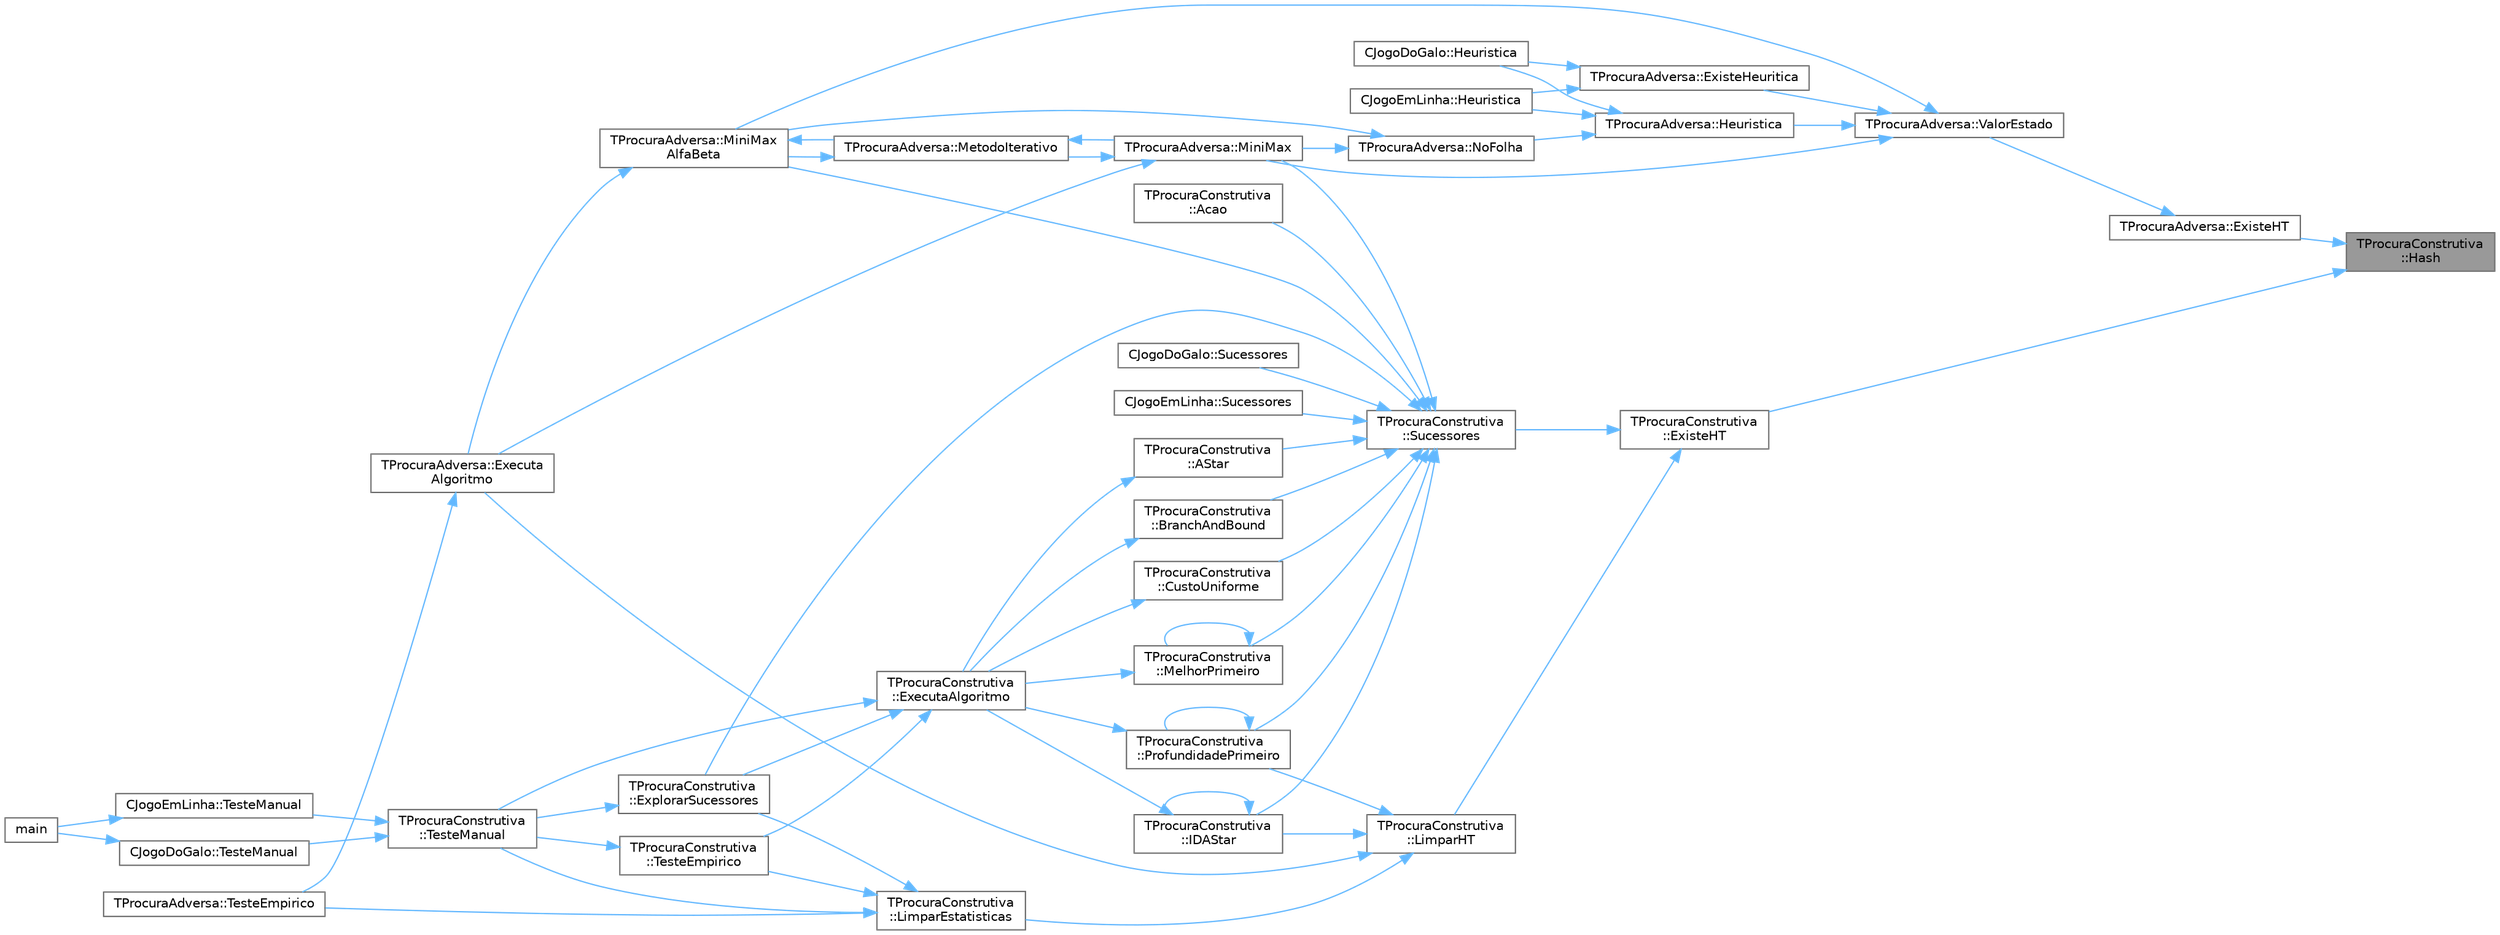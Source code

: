 digraph "TProcuraConstrutiva::Hash"
{
 // LATEX_PDF_SIZE
  bgcolor="transparent";
  edge [fontname=Helvetica,fontsize=10,labelfontname=Helvetica,labelfontsize=10];
  node [fontname=Helvetica,fontsize=10,shape=box,height=0.2,width=0.4];
  rankdir="RL";
  Node1 [id="Node000001",label="TProcuraConstrutiva\l::Hash",height=0.2,width=0.4,color="gray40", fillcolor="grey60", style="filled", fontcolor="black",tooltip=" "];
  Node1 -> Node2 [id="edge62_Node000001_Node000002",dir="back",color="steelblue1",style="solid",tooltip=" "];
  Node2 [id="Node000002",label="TProcuraAdversa::ExisteHT",height=0.2,width=0.4,color="grey40", fillcolor="white", style="filled",URL="$classTProcuraAdversa.html#ad01434aae577cafdb636f82ba2815215",tooltip=" "];
  Node2 -> Node3 [id="edge63_Node000002_Node000003",dir="back",color="steelblue1",style="solid",tooltip=" "];
  Node3 [id="Node000003",label="TProcuraAdversa::ValorEstado",height=0.2,width=0.4,color="grey40", fillcolor="white", style="filled",URL="$classTProcuraAdversa.html#a9c95c246b28345f0d515a9083ffd646d",tooltip="ler ou gravar o melhor valor conhecido"];
  Node3 -> Node4 [id="edge64_Node000003_Node000004",dir="back",color="steelblue1",style="solid",tooltip=" "];
  Node4 [id="Node000004",label="TProcuraAdversa::ExisteHeuritica",height=0.2,width=0.4,color="grey40", fillcolor="white", style="filled",URL="$classTProcuraAdversa.html#aab0860dd7b025e71049e204adb25df25",tooltip=" "];
  Node4 -> Node5 [id="edge65_Node000004_Node000005",dir="back",color="steelblue1",style="solid",tooltip=" "];
  Node5 [id="Node000005",label="CJogoDoGalo::Heuristica",height=0.2,width=0.4,color="grey40", fillcolor="white", style="filled",URL="$classCJogoDoGalo.html#a3563839d5ffc94973acee1a1783e3527",tooltip="Função para calcular quanto falta para o final, o valor da heurística."];
  Node4 -> Node6 [id="edge66_Node000004_Node000006",dir="back",color="steelblue1",style="solid",tooltip=" "];
  Node6 [id="Node000006",label="CJogoEmLinha::Heuristica",height=0.2,width=0.4,color="grey40", fillcolor="white", style="filled",URL="$classCJogoEmLinha.html#afe8d4a92e1840c1436c295c5a13760db",tooltip="Função para calcular quanto falta para o final, o valor da heurística."];
  Node3 -> Node7 [id="edge67_Node000003_Node000007",dir="back",color="steelblue1",style="solid",tooltip=" "];
  Node7 [id="Node000007",label="TProcuraAdversa::Heuristica",height=0.2,width=0.4,color="grey40", fillcolor="white", style="filled",URL="$classTProcuraAdversa.html#a75e148ba0a922339333940828366aed6",tooltip="chamar após calcular a heurística (grava o valor, dependendo da parametrização)"];
  Node7 -> Node5 [id="edge68_Node000007_Node000005",dir="back",color="steelblue1",style="solid",tooltip=" "];
  Node7 -> Node6 [id="edge69_Node000007_Node000006",dir="back",color="steelblue1",style="solid",tooltip=" "];
  Node7 -> Node8 [id="edge70_Node000007_Node000008",dir="back",color="steelblue1",style="solid",tooltip=" "];
  Node8 [id="Node000008",label="TProcuraAdversa::NoFolha",height=0.2,width=0.4,color="grey40", fillcolor="white", style="filled",URL="$classTProcuraAdversa.html#a01ed7d4718647eb52723ecffaf68aa4b",tooltip="fim da procura, por corte de nível (ou não haver sucessores), retornar heurística"];
  Node8 -> Node9 [id="edge71_Node000008_Node000009",dir="back",color="steelblue1",style="solid",tooltip=" "];
  Node9 [id="Node000009",label="TProcuraAdversa::MiniMax",height=0.2,width=0.4,color="grey40", fillcolor="white", style="filled",URL="$classTProcuraAdversa.html#a4d8542bcb03f17da8aa3038384104f24",tooltip="retorna o valor do estado actual, apos procura de profundidade nivel"];
  Node9 -> Node10 [id="edge72_Node000009_Node000010",dir="back",color="steelblue1",style="solid",tooltip=" "];
  Node10 [id="Node000010",label="TProcuraAdversa::Executa\lAlgoritmo",height=0.2,width=0.4,color="grey40", fillcolor="white", style="filled",URL="$classTProcuraAdversa.html#aff6f48defaa10c14d160ac3990fd029b",tooltip="Executa o algoritmo com os parametros atuais."];
  Node10 -> Node11 [id="edge73_Node000010_Node000011",dir="back",color="steelblue1",style="solid",tooltip=" "];
  Node11 [id="Node000011",label="TProcuraAdversa::TesteEmpirico",height=0.2,width=0.4,color="grey40", fillcolor="white", style="filled",URL="$classTProcuraAdversa.html#ae849ba1f915dc5e0875faa281ba4bdbb",tooltip="Executa testes empíricos, em todas as configurações guardadas, nas instâncias selecionadas."];
  Node9 -> Node12 [id="edge74_Node000009_Node000012",dir="back",color="steelblue1",style="solid",tooltip=" "];
  Node12 [id="Node000012",label="TProcuraAdversa::MetodoIterativo",height=0.2,width=0.4,color="grey40", fillcolor="white", style="filled",URL="$classTProcuraAdversa.html#a7c4153974c32753901326271fee90197",tooltip="iteração, aumentando o nível progressivamente"];
  Node12 -> Node9 [id="edge75_Node000012_Node000009",dir="back",color="steelblue1",style="solid",tooltip=" "];
  Node12 -> Node13 [id="edge76_Node000012_Node000013",dir="back",color="steelblue1",style="solid",tooltip=" "];
  Node13 [id="Node000013",label="TProcuraAdversa::MiniMax\lAlfaBeta",height=0.2,width=0.4,color="grey40", fillcolor="white", style="filled",URL="$classTProcuraAdversa.html#adb3f857b1c8b3ee26682e335dc6ed601",tooltip="retorna o valor do estado actual, apos procura de profundidade nivel. Idêntico a MiniMax"];
  Node13 -> Node10 [id="edge77_Node000013_Node000010",dir="back",color="steelblue1",style="solid",tooltip=" "];
  Node13 -> Node12 [id="edge78_Node000013_Node000012",dir="back",color="steelblue1",style="solid",tooltip=" "];
  Node8 -> Node13 [id="edge79_Node000008_Node000013",dir="back",color="steelblue1",style="solid",tooltip=" "];
  Node3 -> Node9 [id="edge80_Node000003_Node000009",dir="back",color="steelblue1",style="solid",tooltip=" "];
  Node3 -> Node13 [id="edge81_Node000003_Node000013",dir="back",color="steelblue1",style="solid",tooltip=" "];
  Node1 -> Node14 [id="edge82_Node000001_Node000014",dir="back",color="steelblue1",style="solid",tooltip=" "];
  Node14 [id="Node000014",label="TProcuraConstrutiva\l::ExisteHT",height=0.2,width=0.4,color="grey40", fillcolor="white", style="filled",URL="$classTProcuraConstrutiva.html#ad7857beab462b4b09a37e70cc9c787ac",tooltip=" "];
  Node14 -> Node15 [id="edge83_Node000014_Node000015",dir="back",color="steelblue1",style="solid",tooltip=" "];
  Node15 [id="Node000015",label="TProcuraConstrutiva\l::LimparHT",height=0.2,width=0.4,color="grey40", fillcolor="white", style="filled",URL="$classTProcuraConstrutiva.html#a8b500987c88352d27a68200454cc3c8c",tooltip=" "];
  Node15 -> Node10 [id="edge84_Node000015_Node000010",dir="back",color="steelblue1",style="solid",tooltip=" "];
  Node15 -> Node16 [id="edge85_Node000015_Node000016",dir="back",color="steelblue1",style="solid",tooltip=" "];
  Node16 [id="Node000016",label="TProcuraConstrutiva\l::IDAStar",height=0.2,width=0.4,color="grey40", fillcolor="white", style="filled",URL="$group__ProcurasInformadas.html#gae77f9608e7988052377d7025bee7c4e8",tooltip="Executa a procura IDA*, algoritmo informado."];
  Node16 -> Node17 [id="edge86_Node000016_Node000017",dir="back",color="steelblue1",style="solid",tooltip=" "];
  Node17 [id="Node000017",label="TProcuraConstrutiva\l::ExecutaAlgoritmo",height=0.2,width=0.4,color="grey40", fillcolor="white", style="filled",URL="$group__RedefinicaoOpcional.html#gae52871eb18c8ae656a2174acf43b3bb3",tooltip="Executa o algoritmo com os parametros atuais."];
  Node17 -> Node18 [id="edge87_Node000017_Node000018",dir="back",color="steelblue1",style="solid",tooltip=" "];
  Node18 [id="Node000018",label="TProcuraConstrutiva\l::ExplorarSucessores",height=0.2,width=0.4,color="grey40", fillcolor="white", style="filled",URL="$classTProcuraConstrutiva.html#ab5639efca5e48b564a8bdd9ec23a8955",tooltip=" "];
  Node18 -> Node19 [id="edge88_Node000018_Node000019",dir="back",color="steelblue1",style="solid",tooltip=" "];
  Node19 [id="Node000019",label="TProcuraConstrutiva\l::TesteManual",height=0.2,width=0.4,color="grey40", fillcolor="white", style="filled",URL="$group__RedefinicaoMandatoria.html#ga843a501e25cbaff7eb51d8d29995be3a",tooltip="Inicializa a interação com o utilizador."];
  Node19 -> Node20 [id="edge89_Node000019_Node000020",dir="back",color="steelblue1",style="solid",tooltip=" "];
  Node20 [id="Node000020",label="CJogoDoGalo::TesteManual",height=0.2,width=0.4,color="grey40", fillcolor="white", style="filled",URL="$classCJogoDoGalo.html#a113984a3801a93ebce61e0a700a413ab",tooltip="Inicializa a interação com o utilizador."];
  Node20 -> Node21 [id="edge90_Node000020_Node000021",dir="back",color="steelblue1",style="solid",tooltip=" "];
  Node21 [id="Node000021",label="main",height=0.2,width=0.4,color="grey40", fillcolor="white", style="filled",URL="$teste_8cpp.html#a0ddf1224851353fc92bfbff6f499fa97",tooltip=" "];
  Node19 -> Node22 [id="edge91_Node000019_Node000022",dir="back",color="steelblue1",style="solid",tooltip=" "];
  Node22 [id="Node000022",label="CJogoEmLinha::TesteManual",height=0.2,width=0.4,color="grey40", fillcolor="white", style="filled",URL="$classCJogoEmLinha.html#ad289e94136b44c9e3e942acf64ff0449",tooltip="Inicializa a interação com o utilizador."];
  Node22 -> Node21 [id="edge92_Node000022_Node000021",dir="back",color="steelblue1",style="solid",tooltip=" "];
  Node17 -> Node23 [id="edge93_Node000017_Node000023",dir="back",color="steelblue1",style="solid",tooltip=" "];
  Node23 [id="Node000023",label="TProcuraConstrutiva\l::TesteEmpirico",height=0.2,width=0.4,color="grey40", fillcolor="white", style="filled",URL="$group__RedefinicaoOpcional.html#gab2fca28035f165ce7c1d40acbfc8c971",tooltip="Executa testes empíricos, em todas as configurações guardadas, nas instâncias selecionadas."];
  Node23 -> Node19 [id="edge94_Node000023_Node000019",dir="back",color="steelblue1",style="solid",tooltip=" "];
  Node17 -> Node19 [id="edge95_Node000017_Node000019",dir="back",color="steelblue1",style="solid",tooltip=" "];
  Node16 -> Node16 [id="edge96_Node000016_Node000016",dir="back",color="steelblue1",style="solid",tooltip=" "];
  Node15 -> Node24 [id="edge97_Node000015_Node000024",dir="back",color="steelblue1",style="solid",tooltip=" "];
  Node24 [id="Node000024",label="TProcuraConstrutiva\l::LimparEstatisticas",height=0.2,width=0.4,color="grey40", fillcolor="white", style="filled",URL="$classTProcuraConstrutiva.html#ae254bbde1b2e36391d575fc2836fea7f",tooltip=" "];
  Node24 -> Node18 [id="edge98_Node000024_Node000018",dir="back",color="steelblue1",style="solid",tooltip=" "];
  Node24 -> Node11 [id="edge99_Node000024_Node000011",dir="back",color="steelblue1",style="solid",tooltip=" "];
  Node24 -> Node23 [id="edge100_Node000024_Node000023",dir="back",color="steelblue1",style="solid",tooltip=" "];
  Node24 -> Node19 [id="edge101_Node000024_Node000019",dir="back",color="steelblue1",style="solid",tooltip=" "];
  Node15 -> Node25 [id="edge102_Node000015_Node000025",dir="back",color="steelblue1",style="solid",tooltip=" "];
  Node25 [id="Node000025",label="TProcuraConstrutiva\l::ProfundidadePrimeiro",height=0.2,width=0.4,color="grey40", fillcolor="white", style="filled",URL="$group__ProcurasCegas.html#gaf00d9776f6b25d56138efb6725b86228",tooltip="Executa a procura em profundidade primeiro, algoritmo cego."];
  Node25 -> Node17 [id="edge103_Node000025_Node000017",dir="back",color="steelblue1",style="solid",tooltip=" "];
  Node25 -> Node25 [id="edge104_Node000025_Node000025",dir="back",color="steelblue1",style="solid",tooltip=" "];
  Node14 -> Node26 [id="edge105_Node000014_Node000026",dir="back",color="steelblue1",style="solid",tooltip=" "];
  Node26 [id="Node000026",label="TProcuraConstrutiva\l::Sucessores",height=0.2,width=0.4,color="grey40", fillcolor="white", style="filled",URL="$group__RedefinicaoMandatoria.html#ga0a13570d2f5a21296e3c10c2780e170c",tooltip="Coloca em sucessores a lista de estados sucessores."];
  Node26 -> Node27 [id="edge106_Node000026_Node000027",dir="back",color="steelblue1",style="solid",tooltip=" "];
  Node27 [id="Node000027",label="TProcuraConstrutiva\l::Acao",height=0.2,width=0.4,color="grey40", fillcolor="white", style="filled",URL="$group__RedefinicaoOpcional.html#gacccf4fbb52126ba19bfc456c0c6d5214",tooltip="Executa a ação (movimento, passo, jogada, lance, etc.) no estado atual."];
  Node26 -> Node28 [id="edge107_Node000026_Node000028",dir="back",color="steelblue1",style="solid",tooltip=" "];
  Node28 [id="Node000028",label="TProcuraConstrutiva\l::AStar",height=0.2,width=0.4,color="grey40", fillcolor="white", style="filled",URL="$group__ProcurasInformadas.html#ga37dd78e1a9a6742700728135f81964b4",tooltip="Executa a procura A*, algoritmo informado."];
  Node28 -> Node17 [id="edge108_Node000028_Node000017",dir="back",color="steelblue1",style="solid",tooltip=" "];
  Node26 -> Node29 [id="edge109_Node000026_Node000029",dir="back",color="steelblue1",style="solid",tooltip=" "];
  Node29 [id="Node000029",label="TProcuraConstrutiva\l::BranchAndBound",height=0.2,width=0.4,color="grey40", fillcolor="white", style="filled",URL="$group__ProcurasInformadas.html#gafe804dbf6cabda9e627500c2d4f8aafd",tooltip="Executa o algoritmo Branch-and-Bound, um algoritmo informado."];
  Node29 -> Node17 [id="edge110_Node000029_Node000017",dir="back",color="steelblue1",style="solid",tooltip=" "];
  Node26 -> Node30 [id="edge111_Node000026_Node000030",dir="back",color="steelblue1",style="solid",tooltip=" "];
  Node30 [id="Node000030",label="TProcuraConstrutiva\l::CustoUniforme",height=0.2,width=0.4,color="grey40", fillcolor="white", style="filled",URL="$group__ProcurasCegas.html#ga2343fafdecfd55b69c0ffb71e8f9426b",tooltip="Executa a procura por custo uniforme, algoritmo cego."];
  Node30 -> Node17 [id="edge112_Node000030_Node000017",dir="back",color="steelblue1",style="solid",tooltip=" "];
  Node26 -> Node18 [id="edge113_Node000026_Node000018",dir="back",color="steelblue1",style="solid",tooltip=" "];
  Node26 -> Node16 [id="edge114_Node000026_Node000016",dir="back",color="steelblue1",style="solid",tooltip=" "];
  Node26 -> Node31 [id="edge115_Node000026_Node000031",dir="back",color="steelblue1",style="solid",tooltip=" "];
  Node31 [id="Node000031",label="TProcuraConstrutiva\l::MelhorPrimeiro",height=0.2,width=0.4,color="grey40", fillcolor="white", style="filled",URL="$group__ProcurasInformadas.html#gaebb84182343041bc276e4ceceb4b13aa",tooltip="Executa a procura melhor primeiro, algoritmo informado."];
  Node31 -> Node17 [id="edge116_Node000031_Node000017",dir="back",color="steelblue1",style="solid",tooltip=" "];
  Node31 -> Node31 [id="edge117_Node000031_Node000031",dir="back",color="steelblue1",style="solid",tooltip=" "];
  Node26 -> Node9 [id="edge118_Node000026_Node000009",dir="back",color="steelblue1",style="solid",tooltip=" "];
  Node26 -> Node13 [id="edge119_Node000026_Node000013",dir="back",color="steelblue1",style="solid",tooltip=" "];
  Node26 -> Node25 [id="edge120_Node000026_Node000025",dir="back",color="steelblue1",style="solid",tooltip=" "];
  Node26 -> Node32 [id="edge121_Node000026_Node000032",dir="back",color="steelblue1",style="solid",tooltip=" "];
  Node32 [id="Node000032",label="CJogoDoGalo::Sucessores",height=0.2,width=0.4,color="grey40", fillcolor="white", style="filled",URL="$classCJogoDoGalo.html#a00004ccf1fa3974c67e655291db65cfb",tooltip="Coloca em sucessores a lista de estados sucessores."];
  Node26 -> Node33 [id="edge122_Node000026_Node000033",dir="back",color="steelblue1",style="solid",tooltip=" "];
  Node33 [id="Node000033",label="CJogoEmLinha::Sucessores",height=0.2,width=0.4,color="grey40", fillcolor="white", style="filled",URL="$classCJogoEmLinha.html#a0fbafadc8f5d1b1ed8aa3ddde563285b",tooltip="Coloca em sucessores a lista de estados sucessores."];
}
